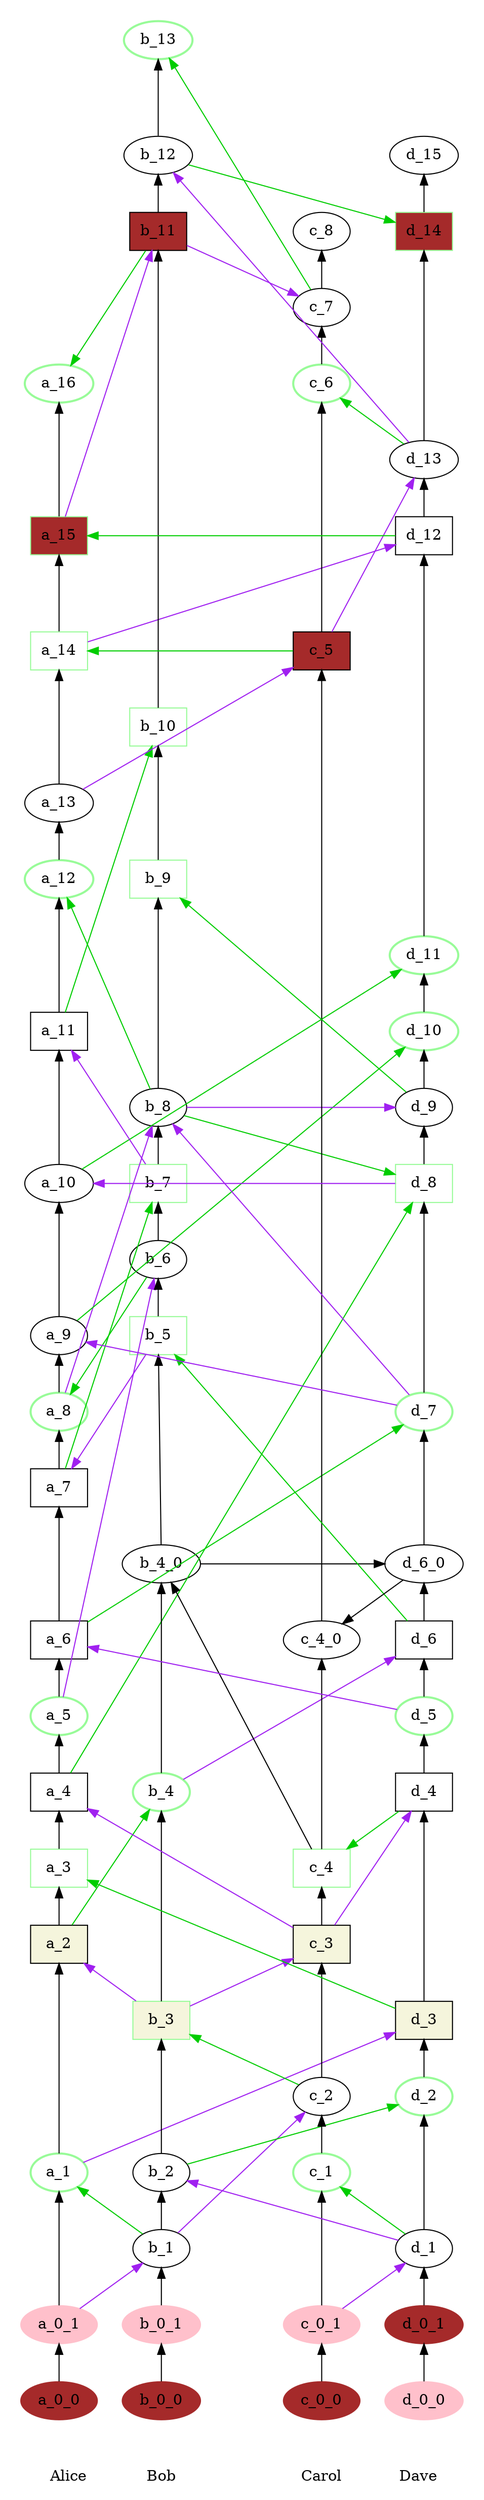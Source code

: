 digraph GossipGraph {
splines=false
rankdir=BT
outputorder=nodesfirst
subgraph cluster_alice {
style=invis
Alice -> a_0_0 [style=invis]
a_0_0 -> a_0_1
a_0_1 -> a_1 [minlen=2]
a_1 -> a_2 [minlen=3]
a_2 -> a_3
a_3 -> a_4
a_4 -> a_5
a_5 -> a_6
a_6 -> a_7 [minlen=2]
a_7 -> a_8
a_8 -> a_9
a_9 -> a_10 [minlen=2]
a_10 -> a_11 [minlen=2]
a_11 -> a_12 [minlen=2]
a_12 -> a_13
a_13 -> a_14 [minlen=2]
a_14 -> a_15 [minlen=2]
a_15 -> a_16 [minlen=2]
}

subgraph cluster_bob {
style=invis
Bob -> b_0_0 [style=invis]
b_0_0 -> b_0_1
b_0_1 -> b_1
b_1 -> b_2
b_2 -> b_3 [minlen=2]
b_3 -> b_4 [minlen=3]
b_4 -> b_4_0 [minlen=3]
b_4_0 -> b_5 [minlen=3]
b_5 -> b_6
b_6 -> b_7
b_7 -> b_8
b_8 -> b_9 [minlen=3]
b_9 -> b_10 [minlen=2]
b_10 -> b_11 [minlen=7]
b_11 -> b_12
b_12 -> b_13 [minlen=2]
}
subgraph cluster_carol {
style=invis
Carol -> c_0_0 [style=invis]
c_0_0 -> c_0_1
c_0_1 -> c_1 [minlen=2]
c_1 -> c_2
c_2 -> c_3 [minlen=2]
c_3 -> c_4
c_4 -> c_4_0 [minlen=3]
c_4_0 -> c_5 [minlen=13]
c_5 -> c_6 [minlen=4]
c_6 -> c_7
c_7 -> c_8
}
subgraph cluster_dave {
style=invis
Dave -> d_0_0 [style=invis]
d_0_0 -> d_0_1
d_0_1 -> d_1
d_1 -> d_2 [minlen=2]
d_2 -> d_3
d_3 -> d_4 [minlen=3]
d_4 -> d_5
d_5 -> d_6
d_6 -> d_6_0
d_6_0 -> d_7 [minlen=2]
d_7 -> d_8 [minlen=3]
d_8 -> d_9
d_9 -> d_10
d_10 -> d_11
d_11 -> d_12 [minlen=6]
d_12 -> d_13
d_13 -> d_14 [minlen=3]
d_14 -> d_15
}
{
rank=same
Alice -> Bob -> Carol -> Dave [style=invis]
Alice, Bob, Carol, Dave [style=filled, color=white]
}

edge [constraint=false]

a_0_0, b_0_0, c_0_0, d_0_1 [style=filled, color=brown]
d_0_0, a_0_1, b_0_1, c_0_1 [style=filled, color=pink]

a_1, a_3, a_5, a_8, a_12, a_14, a_15, a_16, b_3, b_4, b_5, b_7, b_9, b_10, b_13, c_1, c_4, c_6, d_2, d_5, d_7, d_8, d_10, d_11, d_14 [style=bold, color=palegreen]

a_2, b_3, c_3, d_3 [style=filled, fillcolor=beige, shape=rectangle]
a_3, a_4, a_6, a_7, a_11, a_14, b_5, b_7, b_9, b_10, c_4, d_4, d_6, d_8, d_12 [style=filled, fillcolor=white, shape=rectangle]

a_15, b_11, c_5, d_14 [shape=rectangle, style=filled, fillcolor=brown]

a_0_1 -> b_1 [color=purple]
b_1 -> a_1 [color=green3]
c_0_1 -> d_1 [color=purple]
d_1 -> b_2 [color=purple]
b_1 -> c_2 [color=purple]
c_2 -> b_3 [color=green3]
a_13 -> c_5 [color=purple]
c_5 -> a_14 [color=green3]
d_1 -> c_1 [color=green3]
b_2 -> d_2 [color=green3]
a_1 -> d_3 [color=purple]
d_3 -> a_3 [color=green3]
b_3 -> a_2 [color=purple]
a_2 -> b_4 [color=green3]
c_3 -> a_4 [color=purple]
a_4 -> d_8 [color=green3]
c_3 -> d_4 [color=purple]
b_3 -> c_3 [color=purple]
d_4 -> c_4 [color=green3]
b_4 -> d_6 [color=purple]
d_6 -> b_5 [color=green3]
d_5 -> a_6 [color=purple]
a_6 -> d_7 [color=green3]
a_5 -> b_6 [color=purple]
b_6 -> a_8 [color=green3]
b_5 -> a_7 [color=purple]
a_7 -> b_7 [color=green3]
d_7 -> b_8 [color=purple]
b_8 -> d_8 [color=green3]
d_7 -> a_9 [color=purple]
a_9 -> d_10 [color=green3]
b_8 -> d_9 [color=purple]
d_9 -> b_9 [color=green3]
a_8 -> b_8 [color=purple]
b_8 -> a_12 [color=green3]
b_7 -> a_11 [color=purple]
a_11 -> b_10 [color=green3]
d_8 -> a_10 [color=purple]
a_10 -> d_11 [color=green3]
a_14 -> d_12 [color=purple]
d_12 -> a_15 [color=green3]
a_15 -> b_11 [color=purple]
b_11 -> a_16 [color=green3]
c_5 -> d_13 [color=purple]
d_13 -> c_6 [color=green3]
d_13 -> b_12 [color=purple]
b_12 -> d_14 [color=green3]
b_11 -> c_7 [color=purple]
c_7 -> b_13 [color=green3]
c_4 -> b_4_0 [color=black]
b_4_0 -> d_6_0 [color=black]
d_6_0 -> c_4_0 [color=black]
}
